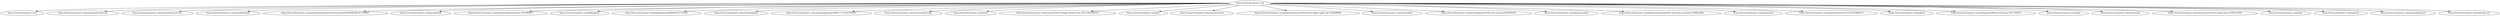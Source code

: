 digraph tree {
	"https://www.deviantart.com" [label="https://www.deviantart.com", shape=egg]
	"https://www.deviantart.com/" [label="https://www.deviantart.com/", shape=egg]
	"https://www.deviantart.com/about/policy/privacy" [label="https://www.deviantart.com/about/policy/privacy", shape=egg]
	"https://www.deviantart.com/about/policy/service" [label="https://www.deviantart.com/about/policy/service", shape=egg]
	"https://www.deviantart.com/anatofinnstark" [label="https://www.deviantart.com/anatofinnstark", shape=egg]
	"https://www.deviantart.com/anatofinnstark/art/Femto-and-Zodd-BERSERK-957160961" [label="https://www.deviantart.com/anatofinnstark/art/Femto-and-Zodd-BERSERK-957160961", shape=egg]
	"https://www.deviantart.com/baroquedoll" [label="https://www.deviantart.com/baroquedoll", shape=egg]
	"https://www.deviantart.com/baroquedoll/art/Gandi-z-957089427" [label="https://www.deviantart.com/baroquedoll/art/Gandi-z-957089427", shape=egg]
	"https://www.deviantart.com/bikangarts" [label="https://www.deviantart.com/bikangarts", shape=egg]
	"https://www.deviantart.com/bikangarts/art/JIMIN-937333452" [label="https://www.deviantart.com/bikangarts/art/JIMIN-937333452", shape=egg]
	"https://www.deviantart.com/castlegraphics" [label="https://www.deviantart.com/castlegraphics", shape=egg]
	"https://www.deviantart.com/castlegraphics/art/WDC-175-954709592" [label="https://www.deviantart.com/castlegraphics/art/WDC-175-954709592", shape=egg]
	"https://www.deviantart.com/core-membership" [label="https://www.deviantart.com/core-membership", shape=egg]
	"https://www.deviantart.com/ereyz" [label="https://www.deviantart.com/ereyz", shape=egg]
	"https://www.deviantart.com/ereyz/art/TGCF-Happy-Bunny-Year-2023-950590537" [label="https://www.deviantart.com/ereyz/art/TGCF-Happy-Bunny-Year-2023-950590537", shape=egg]
	"https://www.deviantart.com/join" [label="https://www.deviantart.com/join", shape=egg]
	"https://www.deviantart.com/juhaniviitanen" [label="https://www.deviantart.com/juhaniviitanen", shape=egg]
	"https://www.deviantart.com/juhaniviitanen/art/Northern-lights-night-sky-954968086" [label="https://www.deviantart.com/juhaniviitanen/art/Northern-lights-night-sky-954968086", shape=egg]
	"https://www.deviantart.com/mermaidine" [label="https://www.deviantart.com/mermaidine", shape=egg]
	"https://www.deviantart.com/mermaidine/art/The-tree-and-me-959059476" [label="https://www.deviantart.com/mermaidine/art/The-tree-and-me-959059476", shape=egg]
	"https://www.deviantart.com/pilgrimmaiden" [label="https://www.deviantart.com/pilgrimmaiden", shape=egg]
	"https://www.deviantart.com/pilgrimmaiden/art/Her-hairstyle-is-perfect-956863269" [label="https://www.deviantart.com/pilgrimmaiden/art/Her-hairstyle-is-perfect-956863269", shape=egg]
	"https://www.deviantart.com/polinareed" [label="https://www.deviantart.com/polinareed", shape=egg]
	"https://www.deviantart.com/polinareed/art/310323-955886119" [label="https://www.deviantart.com/polinareed/art/310323-955886119", shape=egg]
	"https://www.deviantart.com/relhom" [label="https://www.deviantart.com/relhom", shape=egg]
	"https://www.deviantart.com/relhom/art/Wheel-of-fortune-955729502" [label="https://www.deviantart.com/relhom/art/Wheel-of-fortune-955729502", shape=egg]
	"https://www.deviantart.com/shop" [label="https://www.deviantart.com/shop", shape=egg]
	"https://www.deviantart.com/silvermixx" [label="https://www.deviantart.com/silvermixx", shape=egg]
	"https://www.deviantart.com/silvermixx/art/The-wonky-house-958510395" [label="https://www.deviantart.com/silvermixx/art/The-wonky-house-958510395", shape=egg]
	"https://www.deviantart.com/topic" [label="https://www.deviantart.com/topic", shape=egg]
	"https://www.deviantart.com/topic/ai" [label="https://www.deviantart.com/topic/ai", shape=egg]
	"https://www.deviantart.com/topic/digital-art" [label="https://www.deviantart.com/topic/digital-art", shape=egg]
	"https://www.deviantart.com/topic/fan-art" [label="https://www.deviantart.com/topic/fan-art", shape=egg]

	"https://www.deviantart.com" -> "https://www.deviantart.com/shop"
	"https://www.deviantart.com" -> "https://www.deviantart.com/core-membership"
	"https://www.deviantart.com" -> "https://www.deviantart.com/join"
	"https://www.deviantart.com" -> "https://www.deviantart.com/about/policy/service"
	"https://www.deviantart.com" -> "https://www.deviantart.com/about/policy/privacy"
	"https://www.deviantart.com" -> "https://www.deviantart.com/"
	"https://www.deviantart.com" -> "https://www.deviantart.com/topic"
	"https://www.deviantart.com" -> "https://www.deviantart.com/polinareed/art/310323-955886119"
	"https://www.deviantart.com" -> "https://www.deviantart.com/polinareed"
	"https://www.deviantart.com" -> "https://www.deviantart.com/anatofinnstark/art/Femto-and-Zodd-BERSERK-957160961"
	"https://www.deviantart.com" -> "https://www.deviantart.com/anatofinnstark"
	"https://www.deviantart.com" -> "https://www.deviantart.com/ereyz/art/TGCF-Happy-Bunny-Year-2023-950590537"
	"https://www.deviantart.com" -> "https://www.deviantart.com/ereyz"
	"https://www.deviantart.com" -> "https://www.deviantart.com/baroquedoll/art/Gandi-z-957089427"
	"https://www.deviantart.com" -> "https://www.deviantart.com/baroquedoll"
	"https://www.deviantart.com" -> "https://www.deviantart.com/pilgrimmaiden/art/Her-hairstyle-is-perfect-956863269"
	"https://www.deviantart.com" -> "https://www.deviantart.com/pilgrimmaiden"
	"https://www.deviantart.com" -> "https://www.deviantart.com/silvermixx/art/The-wonky-house-958510395"
	"https://www.deviantart.com" -> "https://www.deviantart.com/silvermixx"
	"https://www.deviantart.com" -> "https://www.deviantart.com/bikangarts/art/JIMIN-937333452"
	"https://www.deviantart.com" -> "https://www.deviantart.com/bikangarts"
	"https://www.deviantart.com" -> "https://www.deviantart.com/castlegraphics/art/WDC-175-954709592"
	"https://www.deviantart.com" -> "https://www.deviantart.com/castlegraphics"
	"https://www.deviantart.com" -> "https://www.deviantart.com/juhaniviitanen/art/Northern-lights-night-sky-954968086"
	"https://www.deviantart.com" -> "https://www.deviantart.com/juhaniviitanen"
	"https://www.deviantart.com" -> "https://www.deviantart.com/relhom/art/Wheel-of-fortune-955729502"
	"https://www.deviantart.com" -> "https://www.deviantart.com/relhom"
	"https://www.deviantart.com" -> "https://www.deviantart.com/mermaidine/art/The-tree-and-me-959059476"
	"https://www.deviantart.com" -> "https://www.deviantart.com/mermaidine"
	"https://www.deviantart.com" -> "https://www.deviantart.com/topic/ai"
	"https://www.deviantart.com" -> "https://www.deviantart.com/topic/digital-art"
	"https://www.deviantart.com" -> "https://www.deviantart.com/topic/fan-art"
}